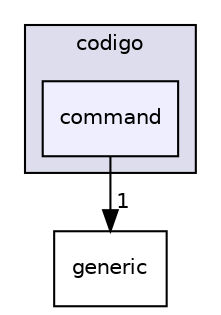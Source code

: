 digraph "codigo/command" {
  compound=true
  node [ fontsize="10", fontname="Helvetica"];
  edge [ labelfontsize="10", labelfontname="Helvetica"];
  subgraph clusterdir_4d7be947362df13686123d6563352e9b {
    graph [ bgcolor="#ddddee", pencolor="black", label="codigo" fontname="Helvetica", fontsize="10", URL="dir_4d7be947362df13686123d6563352e9b.html"]
  dir_7519aa5ea0c1ce1a1fce47885c73a689 [shape=box, label="command", style="filled", fillcolor="#eeeeff", pencolor="black", URL="dir_7519aa5ea0c1ce1a1fce47885c73a689.html"];
  }
  dir_051e70958e5671730c87e7dc760cedd8 [shape=box label="generic" URL="dir_051e70958e5671730c87e7dc760cedd8.html"];
  dir_7519aa5ea0c1ce1a1fce47885c73a689->dir_051e70958e5671730c87e7dc760cedd8 [headlabel="1", labeldistance=1.5 headhref="dir_000001_000008.html"];
}
